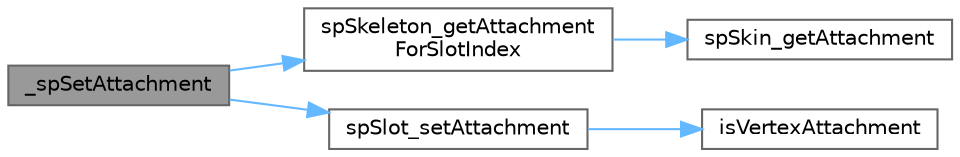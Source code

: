 digraph "_spSetAttachment"
{
 // LATEX_PDF_SIZE
  bgcolor="transparent";
  edge [fontname=Helvetica,fontsize=10,labelfontname=Helvetica,labelfontsize=10];
  node [fontname=Helvetica,fontsize=10,shape=box,height=0.2,width=0.4];
  rankdir="LR";
  Node1 [id="Node000001",label="_spSetAttachment",height=0.2,width=0.4,color="gray40", fillcolor="grey60", style="filled", fontcolor="black",tooltip=" "];
  Node1 -> Node2 [id="edge5_Node000001_Node000002",color="steelblue1",style="solid",tooltip=" "];
  Node2 [id="Node000002",label="spSkeleton_getAttachment\lForSlotIndex",height=0.2,width=0.4,color="grey40", fillcolor="white", style="filled",URL="$_skeleton_8c.html#af67b15fea85286452cf9d8741a17b0ed",tooltip=" "];
  Node2 -> Node3 [id="edge6_Node000002_Node000003",color="steelblue1",style="solid",tooltip=" "];
  Node3 [id="Node000003",label="spSkin_getAttachment",height=0.2,width=0.4,color="grey40", fillcolor="white", style="filled",URL="$_skin_8c.html#ac997acb956b1c876912cd56c0fb9ed95",tooltip=" "];
  Node1 -> Node4 [id="edge7_Node000001_Node000004",color="steelblue1",style="solid",tooltip=" "];
  Node4 [id="Node000004",label="spSlot_setAttachment",height=0.2,width=0.4,color="grey40", fillcolor="white", style="filled",URL="$_slot_8c.html#a56d5b092e9d5418595813cec61d447cc",tooltip=" "];
  Node4 -> Node5 [id="edge8_Node000004_Node000005",color="steelblue1",style="solid",tooltip=" "];
  Node5 [id="Node000005",label="isVertexAttachment",height=0.2,width=0.4,color="grey40", fillcolor="white", style="filled",URL="$_slot_8c.html#a2e0f6babd6f2c1a34cddf0efc3a6c240",tooltip=" "];
}
